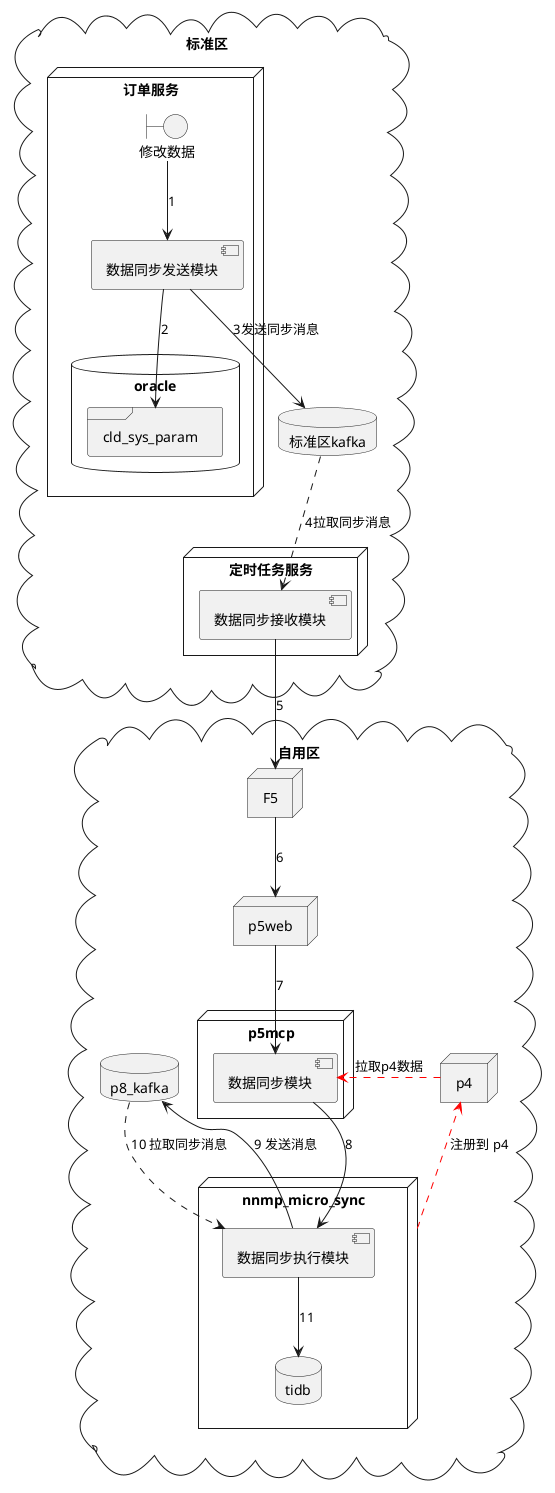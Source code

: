 @startuml
'https://plantuml.com/component-diagram

cloud 标准区{
 node 订单服务{
     boundary 修改数据
     component 数据同步发送模块
     database "oracle" {
       frame "cld_sys_param"
     }
 }
 node 定时任务服务{
    component 数据同步接收模块
 }

 database 标准区kafka

}

cloud 自用区{
   node F5

   node p5web

   node p4

  node p5mcp{
    component 数据同步模块
  }

  node nnmp_micro_sync{
    component 数据同步执行模块
    database "tidb"
  }

   database p8_kafka
}


[修改数据] --> [数据同步发送模块]:1
[数据同步发送模块] --> [cld_sys_param]:2
[数据同步发送模块] --> [标准区kafka]:3发送同步消息
[标准区kafka] ..> [数据同步接收模块]:4拉取同步消息
[数据同步接收模块] --> [F5]:5
[F5] --> [p5web]:6
[p5web] --> [数据同步模块]:7
[数据同步模块] --> [数据同步执行模块]:8
[p4] .R[#red].> [数据同步模块]:拉取p4数据
[nnmp_micro_sync] .[#red].> [p4]:注册到 p4
[数据同步执行模块] --> [p8_kafka]:9 发送消息
[p8_kafka] ..> [数据同步执行模块]:10 拉取同步消息
[数据同步执行模块] --> [tidb]:11
@enduml